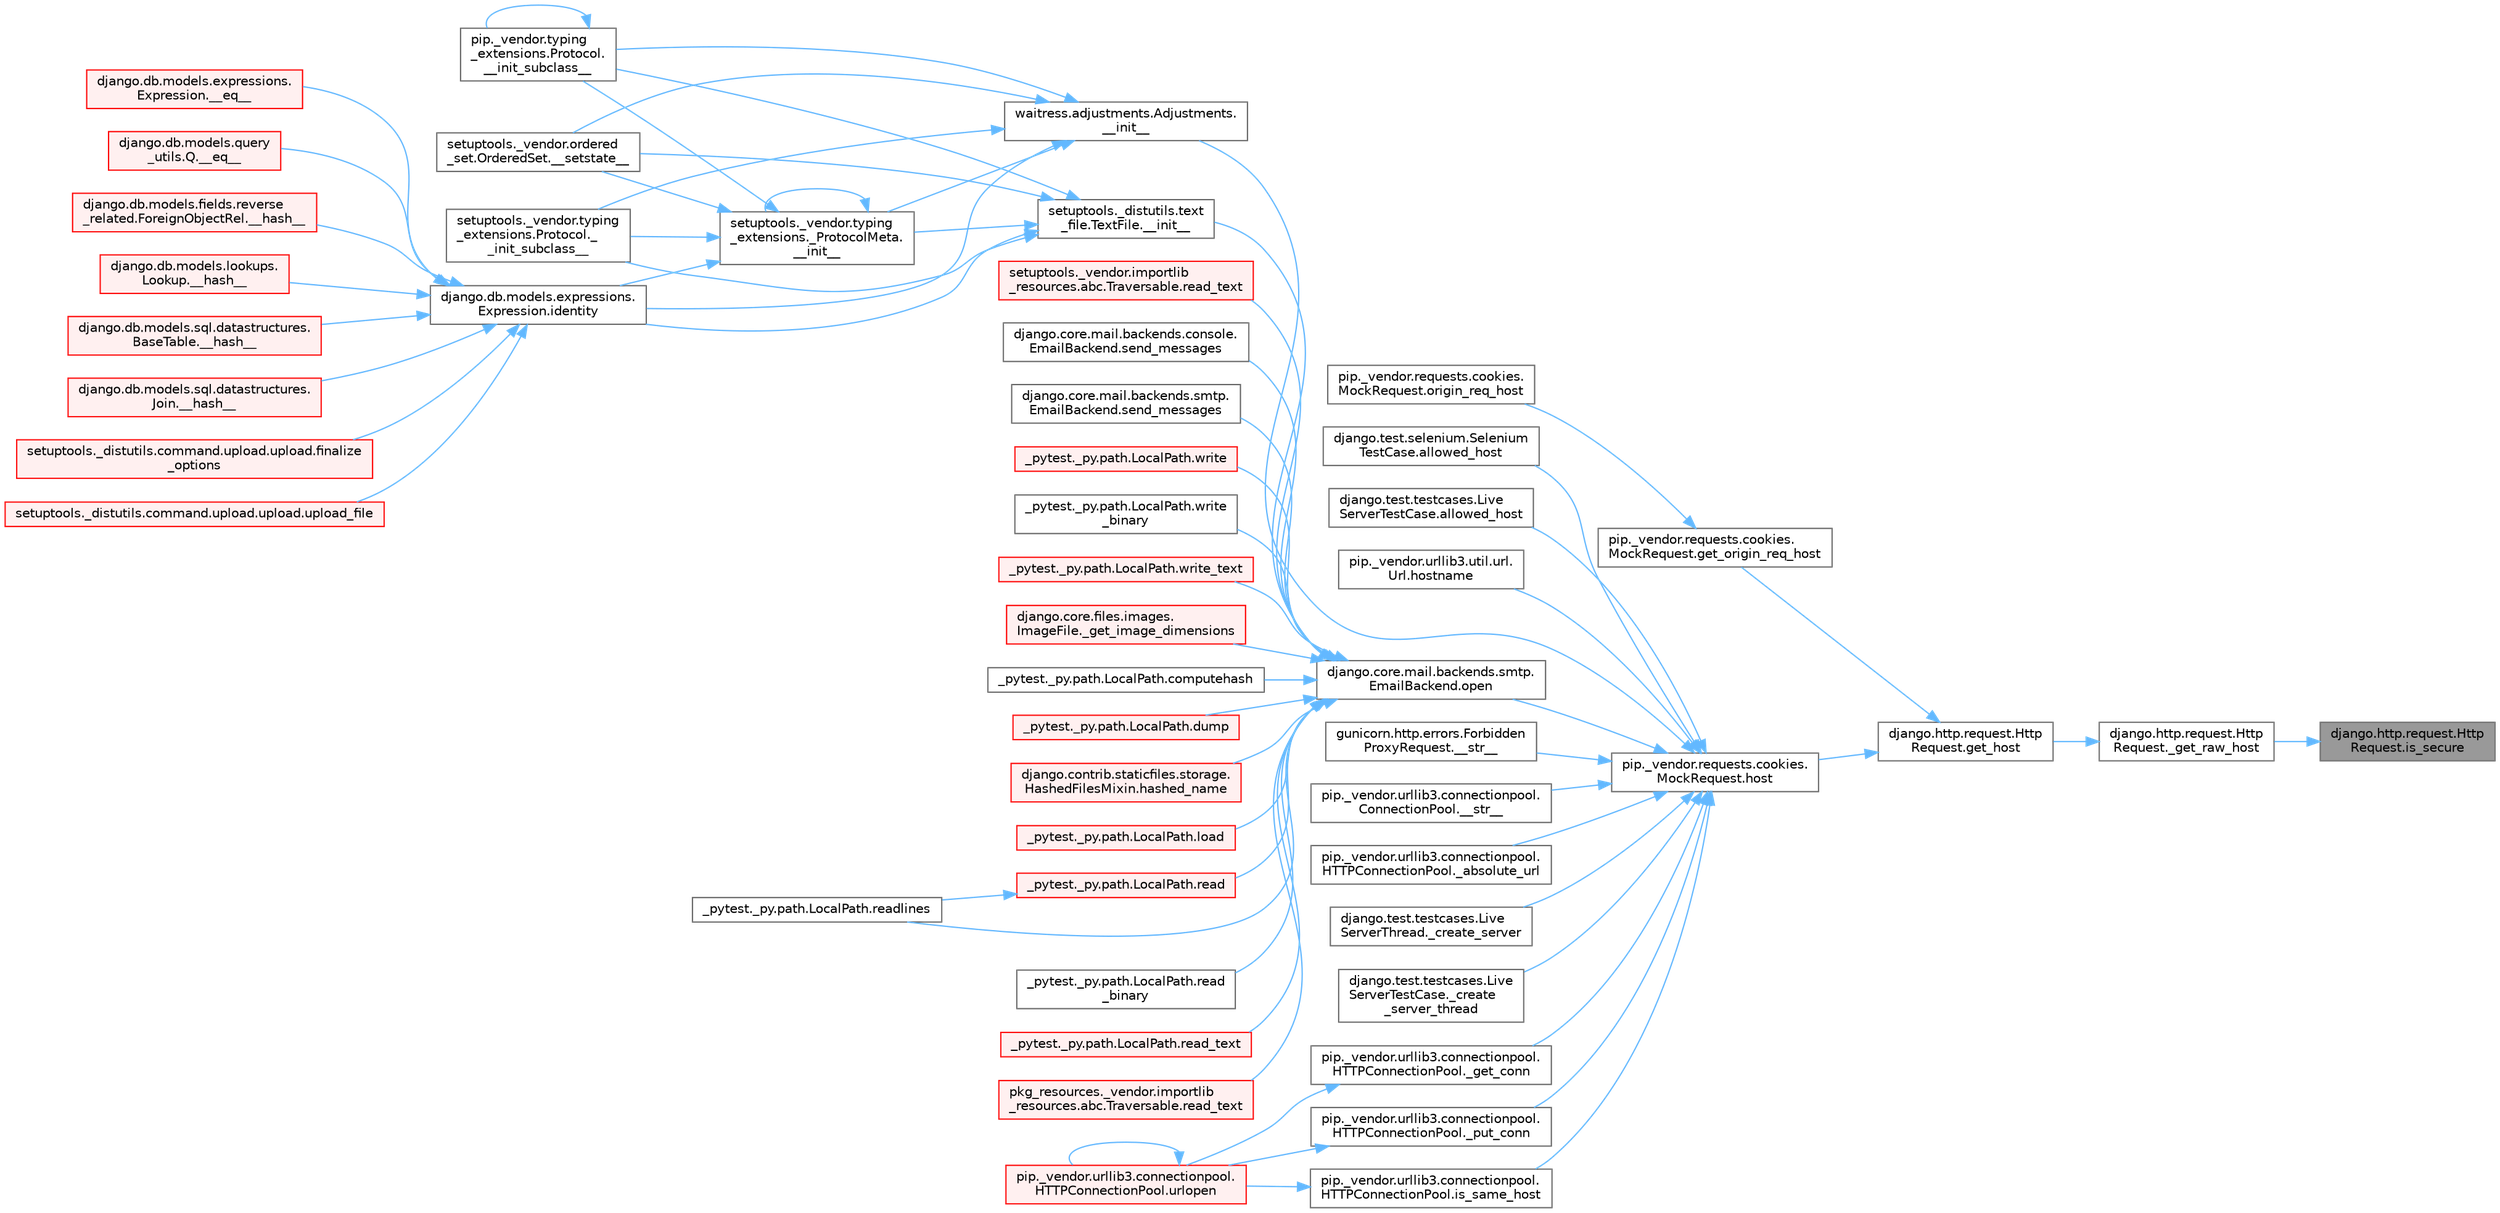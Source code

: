 digraph "django.http.request.HttpRequest.is_secure"
{
 // LATEX_PDF_SIZE
  bgcolor="transparent";
  edge [fontname=Helvetica,fontsize=10,labelfontname=Helvetica,labelfontsize=10];
  node [fontname=Helvetica,fontsize=10,shape=box,height=0.2,width=0.4];
  rankdir="RL";
  Node1 [id="Node000001",label="django.http.request.Http\lRequest.is_secure",height=0.2,width=0.4,color="gray40", fillcolor="grey60", style="filled", fontcolor="black",tooltip=" "];
  Node1 -> Node2 [id="edge1_Node000001_Node000002",dir="back",color="steelblue1",style="solid",tooltip=" "];
  Node2 [id="Node000002",label="django.http.request.Http\lRequest._get_raw_host",height=0.2,width=0.4,color="grey40", fillcolor="white", style="filled",URL="$classdjango_1_1http_1_1request_1_1_http_request.html#a4af1d0475edb9ed265670ae53f202d4d",tooltip=" "];
  Node2 -> Node3 [id="edge2_Node000002_Node000003",dir="back",color="steelblue1",style="solid",tooltip=" "];
  Node3 [id="Node000003",label="django.http.request.Http\lRequest.get_host",height=0.2,width=0.4,color="grey40", fillcolor="white", style="filled",URL="$classdjango_1_1http_1_1request_1_1_http_request.html#a24ec01aa893820b82d0387c09832d97e",tooltip=" "];
  Node3 -> Node4 [id="edge3_Node000003_Node000004",dir="back",color="steelblue1",style="solid",tooltip=" "];
  Node4 [id="Node000004",label="pip._vendor.requests.cookies.\lMockRequest.get_origin_req_host",height=0.2,width=0.4,color="grey40", fillcolor="white", style="filled",URL="$classpip_1_1__vendor_1_1requests_1_1cookies_1_1_mock_request.html#aebfc33a20586b0c28b93c656d6792a48",tooltip=" "];
  Node4 -> Node5 [id="edge4_Node000004_Node000005",dir="back",color="steelblue1",style="solid",tooltip=" "];
  Node5 [id="Node000005",label="pip._vendor.requests.cookies.\lMockRequest.origin_req_host",height=0.2,width=0.4,color="grey40", fillcolor="white", style="filled",URL="$classpip_1_1__vendor_1_1requests_1_1cookies_1_1_mock_request.html#a64e16b93e0f1f3f025a9822cf935a414",tooltip=" "];
  Node3 -> Node6 [id="edge5_Node000003_Node000006",dir="back",color="steelblue1",style="solid",tooltip=" "];
  Node6 [id="Node000006",label="pip._vendor.requests.cookies.\lMockRequest.host",height=0.2,width=0.4,color="grey40", fillcolor="white", style="filled",URL="$classpip_1_1__vendor_1_1requests_1_1cookies_1_1_mock_request.html#a4dde5bbc200e103c71177f84676767a1",tooltip=" "];
  Node6 -> Node7 [id="edge6_Node000006_Node000007",dir="back",color="steelblue1",style="solid",tooltip=" "];
  Node7 [id="Node000007",label="waitress.adjustments.Adjustments.\l__init__",height=0.2,width=0.4,color="grey40", fillcolor="white", style="filled",URL="$classwaitress_1_1adjustments_1_1_adjustments.html#acb6da03dfd3c350dac0597fb99c63c1b",tooltip=" "];
  Node7 -> Node8 [id="edge7_Node000007_Node000008",dir="back",color="steelblue1",style="solid",tooltip=" "];
  Node8 [id="Node000008",label="setuptools._vendor.typing\l_extensions._ProtocolMeta.\l__init__",height=0.2,width=0.4,color="grey40", fillcolor="white", style="filled",URL="$classsetuptools_1_1__vendor_1_1typing__extensions_1_1___protocol_meta.html#a7bbaff8ac6d19534b46bca363ee0b43a",tooltip=" "];
  Node8 -> Node8 [id="edge8_Node000008_Node000008",dir="back",color="steelblue1",style="solid",tooltip=" "];
  Node8 -> Node9 [id="edge9_Node000008_Node000009",dir="back",color="steelblue1",style="solid",tooltip=" "];
  Node9 [id="Node000009",label="pip._vendor.typing\l_extensions.Protocol.\l__init_subclass__",height=0.2,width=0.4,color="grey40", fillcolor="white", style="filled",URL="$classpip_1_1__vendor_1_1typing__extensions_1_1_protocol.html#a2916efc86cebb8aba6deb7fd30b33988",tooltip=" "];
  Node9 -> Node9 [id="edge10_Node000009_Node000009",dir="back",color="steelblue1",style="solid",tooltip=" "];
  Node8 -> Node10 [id="edge11_Node000008_Node000010",dir="back",color="steelblue1",style="solid",tooltip=" "];
  Node10 [id="Node000010",label="setuptools._vendor.typing\l_extensions.Protocol._\l_init_subclass__",height=0.2,width=0.4,color="grey40", fillcolor="white", style="filled",URL="$classsetuptools_1_1__vendor_1_1typing__extensions_1_1_protocol.html#ac6cbebc092a4724ab3704c5334059874",tooltip=" "];
  Node8 -> Node11 [id="edge12_Node000008_Node000011",dir="back",color="steelblue1",style="solid",tooltip=" "];
  Node11 [id="Node000011",label="setuptools._vendor.ordered\l_set.OrderedSet.__setstate__",height=0.2,width=0.4,color="grey40", fillcolor="white", style="filled",URL="$classsetuptools_1_1__vendor_1_1ordered__set_1_1_ordered_set.html#aa7f7de9d987829525d06db565fe1b4a1",tooltip=" "];
  Node8 -> Node12 [id="edge13_Node000008_Node000012",dir="back",color="steelblue1",style="solid",tooltip=" "];
  Node12 [id="Node000012",label="django.db.models.expressions.\lExpression.identity",height=0.2,width=0.4,color="grey40", fillcolor="white", style="filled",URL="$classdjango_1_1db_1_1models_1_1expressions_1_1_expression.html#a10048810b5eb8641acf3bc150731b925",tooltip=" "];
  Node12 -> Node13 [id="edge14_Node000012_Node000013",dir="back",color="steelblue1",style="solid",tooltip=" "];
  Node13 [id="Node000013",label="django.db.models.expressions.\lExpression.__eq__",height=0.2,width=0.4,color="red", fillcolor="#FFF0F0", style="filled",URL="$classdjango_1_1db_1_1models_1_1expressions_1_1_expression.html#adb4c2940b4e88b38771aac46593315e1",tooltip=" "];
  Node12 -> Node22 [id="edge15_Node000012_Node000022",dir="back",color="steelblue1",style="solid",tooltip=" "];
  Node22 [id="Node000022",label="django.db.models.query\l_utils.Q.__eq__",height=0.2,width=0.4,color="red", fillcolor="#FFF0F0", style="filled",URL="$classdjango_1_1db_1_1models_1_1query__utils_1_1_q.html#aa83c3e0a1d5257be65a946fcc4baf58a",tooltip=" "];
  Node12 -> Node23 [id="edge16_Node000012_Node000023",dir="back",color="steelblue1",style="solid",tooltip=" "];
  Node23 [id="Node000023",label="django.db.models.fields.reverse\l_related.ForeignObjectRel.__hash__",height=0.2,width=0.4,color="red", fillcolor="#FFF0F0", style="filled",URL="$classdjango_1_1db_1_1models_1_1fields_1_1reverse__related_1_1_foreign_object_rel.html#aa0478c97c51638ebbe5b348c9ace7a13",tooltip=" "];
  Node12 -> Node26 [id="edge17_Node000012_Node000026",dir="back",color="steelblue1",style="solid",tooltip=" "];
  Node26 [id="Node000026",label="django.db.models.lookups.\lLookup.__hash__",height=0.2,width=0.4,color="red", fillcolor="#FFF0F0", style="filled",URL="$classdjango_1_1db_1_1models_1_1lookups_1_1_lookup.html#a05201ecef16ee5ad8c9a403b7ebbc268",tooltip=" "];
  Node12 -> Node27 [id="edge18_Node000012_Node000027",dir="back",color="steelblue1",style="solid",tooltip=" "];
  Node27 [id="Node000027",label="django.db.models.sql.datastructures.\lBaseTable.__hash__",height=0.2,width=0.4,color="red", fillcolor="#FFF0F0", style="filled",URL="$classdjango_1_1db_1_1models_1_1sql_1_1datastructures_1_1_base_table.html#aebcfbba4343eb7a1520718b608feaaa6",tooltip=" "];
  Node12 -> Node28 [id="edge19_Node000012_Node000028",dir="back",color="steelblue1",style="solid",tooltip=" "];
  Node28 [id="Node000028",label="django.db.models.sql.datastructures.\lJoin.__hash__",height=0.2,width=0.4,color="red", fillcolor="#FFF0F0", style="filled",URL="$classdjango_1_1db_1_1models_1_1sql_1_1datastructures_1_1_join.html#adcb5282598b4e04b92f6bd262f0d360c",tooltip=" "];
  Node12 -> Node29 [id="edge20_Node000012_Node000029",dir="back",color="steelblue1",style="solid",tooltip=" "];
  Node29 [id="Node000029",label="setuptools._distutils.command.upload.upload.finalize\l_options",height=0.2,width=0.4,color="red", fillcolor="#FFF0F0", style="filled",URL="$classsetuptools_1_1__distutils_1_1command_1_1upload_1_1upload.html#a9c94c240a676c164b8b18a141bc48c4c",tooltip=" "];
  Node12 -> Node36 [id="edge21_Node000012_Node000036",dir="back",color="steelblue1",style="solid",tooltip=" "];
  Node36 [id="Node000036",label="setuptools._distutils.command.upload.upload.upload_file",height=0.2,width=0.4,color="red", fillcolor="#FFF0F0", style="filled",URL="$classsetuptools_1_1__distutils_1_1command_1_1upload_1_1upload.html#aa7d9089079f68edc3d38061fcc04211f",tooltip=" "];
  Node7 -> Node9 [id="edge22_Node000007_Node000009",dir="back",color="steelblue1",style="solid",tooltip=" "];
  Node7 -> Node10 [id="edge23_Node000007_Node000010",dir="back",color="steelblue1",style="solid",tooltip=" "];
  Node7 -> Node11 [id="edge24_Node000007_Node000011",dir="back",color="steelblue1",style="solid",tooltip=" "];
  Node7 -> Node12 [id="edge25_Node000007_Node000012",dir="back",color="steelblue1",style="solid",tooltip=" "];
  Node6 -> Node39 [id="edge26_Node000006_Node000039",dir="back",color="steelblue1",style="solid",tooltip=" "];
  Node39 [id="Node000039",label="gunicorn.http.errors.Forbidden\lProxyRequest.__str__",height=0.2,width=0.4,color="grey40", fillcolor="white", style="filled",URL="$classgunicorn_1_1http_1_1errors_1_1_forbidden_proxy_request.html#ad009d7d3700224b35c6121c3e3406d23",tooltip=" "];
  Node6 -> Node40 [id="edge27_Node000006_Node000040",dir="back",color="steelblue1",style="solid",tooltip=" "];
  Node40 [id="Node000040",label="pip._vendor.urllib3.connectionpool.\lConnectionPool.__str__",height=0.2,width=0.4,color="grey40", fillcolor="white", style="filled",URL="$classpip_1_1__vendor_1_1urllib3_1_1connectionpool_1_1_connection_pool.html#aa13b13a897b5cd56384ae39c00643189",tooltip=" "];
  Node6 -> Node41 [id="edge28_Node000006_Node000041",dir="back",color="steelblue1",style="solid",tooltip=" "];
  Node41 [id="Node000041",label="pip._vendor.urllib3.connectionpool.\lHTTPConnectionPool._absolute_url",height=0.2,width=0.4,color="grey40", fillcolor="white", style="filled",URL="$classpip_1_1__vendor_1_1urllib3_1_1connectionpool_1_1_h_t_t_p_connection_pool.html#a17a41251f7e805a4c181e1f31de4e65d",tooltip=" "];
  Node6 -> Node42 [id="edge29_Node000006_Node000042",dir="back",color="steelblue1",style="solid",tooltip=" "];
  Node42 [id="Node000042",label="django.test.testcases.Live\lServerThread._create_server",height=0.2,width=0.4,color="grey40", fillcolor="white", style="filled",URL="$classdjango_1_1test_1_1testcases_1_1_live_server_thread.html#a6c7f14fa15aaa838908f0293418bcf4a",tooltip=" "];
  Node6 -> Node43 [id="edge30_Node000006_Node000043",dir="back",color="steelblue1",style="solid",tooltip=" "];
  Node43 [id="Node000043",label="django.test.testcases.Live\lServerTestCase._create\l_server_thread",height=0.2,width=0.4,color="grey40", fillcolor="white", style="filled",URL="$classdjango_1_1test_1_1testcases_1_1_live_server_test_case.html#a20c7410f19e572c6b793ef3d1b73da64",tooltip=" "];
  Node6 -> Node44 [id="edge31_Node000006_Node000044",dir="back",color="steelblue1",style="solid",tooltip=" "];
  Node44 [id="Node000044",label="pip._vendor.urllib3.connectionpool.\lHTTPConnectionPool._get_conn",height=0.2,width=0.4,color="grey40", fillcolor="white", style="filled",URL="$classpip_1_1__vendor_1_1urllib3_1_1connectionpool_1_1_h_t_t_p_connection_pool.html#a9e54ab388e1655911664b7d0424aaa38",tooltip=" "];
  Node44 -> Node45 [id="edge32_Node000044_Node000045",dir="back",color="steelblue1",style="solid",tooltip=" "];
  Node45 [id="Node000045",label="pip._vendor.urllib3.connectionpool.\lHTTPConnectionPool.urlopen",height=0.2,width=0.4,color="red", fillcolor="#FFF0F0", style="filled",URL="$classpip_1_1__vendor_1_1urllib3_1_1connectionpool_1_1_h_t_t_p_connection_pool.html#ae35894f81da52ce45fa069cb5e1623c6",tooltip=" "];
  Node45 -> Node45 [id="edge33_Node000045_Node000045",dir="back",color="steelblue1",style="solid",tooltip=" "];
  Node6 -> Node3197 [id="edge34_Node000006_Node003197",dir="back",color="steelblue1",style="solid",tooltip=" "];
  Node3197 [id="Node003197",label="pip._vendor.urllib3.connectionpool.\lHTTPConnectionPool._put_conn",height=0.2,width=0.4,color="grey40", fillcolor="white", style="filled",URL="$classpip_1_1__vendor_1_1urllib3_1_1connectionpool_1_1_h_t_t_p_connection_pool.html#ad54913eb43d0bfce9d51602670aa4cd9",tooltip=" "];
  Node3197 -> Node45 [id="edge35_Node003197_Node000045",dir="back",color="steelblue1",style="solid",tooltip=" "];
  Node6 -> Node3198 [id="edge36_Node000006_Node003198",dir="back",color="steelblue1",style="solid",tooltip=" "];
  Node3198 [id="Node003198",label="django.test.selenium.Selenium\lTestCase.allowed_host",height=0.2,width=0.4,color="grey40", fillcolor="white", style="filled",URL="$classdjango_1_1test_1_1selenium_1_1_selenium_test_case.html#a97672c41dfc1091b4b9cdf1385e534ee",tooltip=" "];
  Node6 -> Node3199 [id="edge37_Node000006_Node003199",dir="back",color="steelblue1",style="solid",tooltip=" "];
  Node3199 [id="Node003199",label="django.test.testcases.Live\lServerTestCase.allowed_host",height=0.2,width=0.4,color="grey40", fillcolor="white", style="filled",URL="$classdjango_1_1test_1_1testcases_1_1_live_server_test_case.html#a034915791ee4e9eee7d89d1eeff3d8a4",tooltip=" "];
  Node6 -> Node3200 [id="edge38_Node000006_Node003200",dir="back",color="steelblue1",style="solid",tooltip=" "];
  Node3200 [id="Node003200",label="pip._vendor.urllib3.util.url.\lUrl.hostname",height=0.2,width=0.4,color="grey40", fillcolor="white", style="filled",URL="$classpip_1_1__vendor_1_1urllib3_1_1util_1_1url_1_1_url.html#a68d1d5a2d84016d84c46816c6b822587",tooltip=" "];
  Node6 -> Node3201 [id="edge39_Node000006_Node003201",dir="back",color="steelblue1",style="solid",tooltip=" "];
  Node3201 [id="Node003201",label="pip._vendor.urllib3.connectionpool.\lHTTPConnectionPool.is_same_host",height=0.2,width=0.4,color="grey40", fillcolor="white", style="filled",URL="$classpip_1_1__vendor_1_1urllib3_1_1connectionpool_1_1_h_t_t_p_connection_pool.html#a6776ab37efc3224608f1ab48d4df8209",tooltip=" "];
  Node3201 -> Node45 [id="edge40_Node003201_Node000045",dir="back",color="steelblue1",style="solid",tooltip=" "];
  Node6 -> Node3202 [id="edge41_Node000006_Node003202",dir="back",color="steelblue1",style="solid",tooltip=" "];
  Node3202 [id="Node003202",label="django.core.mail.backends.smtp.\lEmailBackend.open",height=0.2,width=0.4,color="grey40", fillcolor="white", style="filled",URL="$classdjango_1_1core_1_1mail_1_1backends_1_1smtp_1_1_email_backend.html#a739b3a346c87c0fd9854f988b8a4dd3a",tooltip=" "];
  Node3202 -> Node56 [id="edge42_Node003202_Node000056",dir="back",color="steelblue1",style="solid",tooltip=" "];
  Node56 [id="Node000056",label="setuptools._distutils.text\l_file.TextFile.__init__",height=0.2,width=0.4,color="grey40", fillcolor="white", style="filled",URL="$classsetuptools_1_1__distutils_1_1text__file_1_1_text_file.html#aeb26f34e394b4e658295391382cc8813",tooltip=" "];
  Node56 -> Node8 [id="edge43_Node000056_Node000008",dir="back",color="steelblue1",style="solid",tooltip=" "];
  Node56 -> Node9 [id="edge44_Node000056_Node000009",dir="back",color="steelblue1",style="solid",tooltip=" "];
  Node56 -> Node10 [id="edge45_Node000056_Node000010",dir="back",color="steelblue1",style="solid",tooltip=" "];
  Node56 -> Node11 [id="edge46_Node000056_Node000011",dir="back",color="steelblue1",style="solid",tooltip=" "];
  Node56 -> Node12 [id="edge47_Node000056_Node000012",dir="back",color="steelblue1",style="solid",tooltip=" "];
  Node3202 -> Node57 [id="edge48_Node003202_Node000057",dir="back",color="steelblue1",style="solid",tooltip=" "];
  Node57 [id="Node000057",label="django.core.files.images.\lImageFile._get_image_dimensions",height=0.2,width=0.4,color="red", fillcolor="#FFF0F0", style="filled",URL="$classdjango_1_1core_1_1files_1_1images_1_1_image_file.html#a2832e2235f63c851f4652a4ea59ec924",tooltip=" "];
  Node3202 -> Node832 [id="edge49_Node003202_Node000832",dir="back",color="steelblue1",style="solid",tooltip=" "];
  Node832 [id="Node000832",label="_pytest._py.path.LocalPath.computehash",height=0.2,width=0.4,color="grey40", fillcolor="white", style="filled",URL="$class__pytest_1_1__py_1_1path_1_1_local_path.html#aa82d067bed26e6655d315d858254160b",tooltip=" "];
  Node3202 -> Node833 [id="edge50_Node003202_Node000833",dir="back",color="steelblue1",style="solid",tooltip=" "];
  Node833 [id="Node000833",label="_pytest._py.path.LocalPath.dump",height=0.2,width=0.4,color="red", fillcolor="#FFF0F0", style="filled",URL="$class__pytest_1_1__py_1_1path_1_1_local_path.html#a2f45e7b54f2823ed6746a19107ae68b4",tooltip=" "];
  Node3202 -> Node575 [id="edge51_Node003202_Node000575",dir="back",color="steelblue1",style="solid",tooltip=" "];
  Node575 [id="Node000575",label="django.contrib.staticfiles.storage.\lHashedFilesMixin.hashed_name",height=0.2,width=0.4,color="red", fillcolor="#FFF0F0", style="filled",URL="$classdjango_1_1contrib_1_1staticfiles_1_1storage_1_1_hashed_files_mixin.html#aa30283e5d1a2177cf975b44ae95e45e4",tooltip=" "];
  Node3202 -> Node835 [id="edge52_Node003202_Node000835",dir="back",color="steelblue1",style="solid",tooltip=" "];
  Node835 [id="Node000835",label="_pytest._py.path.LocalPath.load",height=0.2,width=0.4,color="red", fillcolor="#FFF0F0", style="filled",URL="$class__pytest_1_1__py_1_1path_1_1_local_path.html#a284b118886fe9a033c146647826faf72",tooltip=" "];
  Node3202 -> Node836 [id="edge53_Node003202_Node000836",dir="back",color="steelblue1",style="solid",tooltip=" "];
  Node836 [id="Node000836",label="_pytest._py.path.LocalPath.read",height=0.2,width=0.4,color="red", fillcolor="#FFF0F0", style="filled",URL="$class__pytest_1_1__py_1_1path_1_1_local_path.html#a8640b65f715ce8a258379deb78a68fd8",tooltip=" "];
  Node836 -> Node1123 [id="edge54_Node000836_Node001123",dir="back",color="steelblue1",style="solid",tooltip=" "];
  Node1123 [id="Node001123",label="_pytest._py.path.LocalPath.readlines",height=0.2,width=0.4,color="grey40", fillcolor="white", style="filled",URL="$class__pytest_1_1__py_1_1path_1_1_local_path.html#ab4ae86092b85919c6d43e793d049c3b3",tooltip=" "];
  Node3202 -> Node872 [id="edge55_Node003202_Node000872",dir="back",color="steelblue1",style="solid",tooltip=" "];
  Node872 [id="Node000872",label="_pytest._py.path.LocalPath.read\l_binary",height=0.2,width=0.4,color="grey40", fillcolor="white", style="filled",URL="$class__pytest_1_1__py_1_1path_1_1_local_path.html#adc47986c47c70f2b5889b85af157cd59",tooltip=" "];
  Node3202 -> Node873 [id="edge56_Node003202_Node000873",dir="back",color="steelblue1",style="solid",tooltip=" "];
  Node873 [id="Node000873",label="_pytest._py.path.LocalPath.read_text",height=0.2,width=0.4,color="red", fillcolor="#FFF0F0", style="filled",URL="$class__pytest_1_1__py_1_1path_1_1_local_path.html#aea3efa14b998c32e27f6604263858398",tooltip=" "];
  Node3202 -> Node1147 [id="edge57_Node003202_Node001147",dir="back",color="steelblue1",style="solid",tooltip=" "];
  Node1147 [id="Node001147",label="pkg_resources._vendor.importlib\l_resources.abc.Traversable.read_text",height=0.2,width=0.4,color="red", fillcolor="#FFF0F0", style="filled",URL="$classpkg__resources_1_1__vendor_1_1importlib__resources_1_1abc_1_1_traversable.html#a2fa0982edeea4b5f1a38953c1d81f10b",tooltip=" "];
  Node3202 -> Node1396 [id="edge58_Node003202_Node001396",dir="back",color="steelblue1",style="solid",tooltip=" "];
  Node1396 [id="Node001396",label="setuptools._vendor.importlib\l_resources.abc.Traversable.read_text",height=0.2,width=0.4,color="red", fillcolor="#FFF0F0", style="filled",URL="$classsetuptools_1_1__vendor_1_1importlib__resources_1_1abc_1_1_traversable.html#aee408e70fdcc58915b97b67f3dd981a3",tooltip=" "];
  Node3202 -> Node1123 [id="edge59_Node003202_Node001123",dir="back",color="steelblue1",style="solid",tooltip=" "];
  Node3202 -> Node1397 [id="edge60_Node003202_Node001397",dir="back",color="steelblue1",style="solid",tooltip=" "];
  Node1397 [id="Node001397",label="django.core.mail.backends.console.\lEmailBackend.send_messages",height=0.2,width=0.4,color="grey40", fillcolor="white", style="filled",URL="$classdjango_1_1core_1_1mail_1_1backends_1_1console_1_1_email_backend.html#ae3c7f922df87a228638e98cbb97a3deb",tooltip=" "];
  Node3202 -> Node1398 [id="edge61_Node003202_Node001398",dir="back",color="steelblue1",style="solid",tooltip=" "];
  Node1398 [id="Node001398",label="django.core.mail.backends.smtp.\lEmailBackend.send_messages",height=0.2,width=0.4,color="grey40", fillcolor="white", style="filled",URL="$classdjango_1_1core_1_1mail_1_1backends_1_1smtp_1_1_email_backend.html#a0d829964e867581b24047266e5c3dca6",tooltip=" "];
  Node3202 -> Node1399 [id="edge62_Node003202_Node001399",dir="back",color="steelblue1",style="solid",tooltip=" "];
  Node1399 [id="Node001399",label="_pytest._py.path.LocalPath.write",height=0.2,width=0.4,color="red", fillcolor="#FFF0F0", style="filled",URL="$class__pytest_1_1__py_1_1path_1_1_local_path.html#a8f782fcf3e7b991a42259724f3d25de2",tooltip=" "];
  Node3202 -> Node1400 [id="edge63_Node003202_Node001400",dir="back",color="steelblue1",style="solid",tooltip=" "];
  Node1400 [id="Node001400",label="_pytest._py.path.LocalPath.write\l_binary",height=0.2,width=0.4,color="grey40", fillcolor="white", style="filled",URL="$class__pytest_1_1__py_1_1path_1_1_local_path.html#a7534a4f27649c991dcbf86175776d5d9",tooltip=" "];
  Node3202 -> Node1401 [id="edge64_Node003202_Node001401",dir="back",color="steelblue1",style="solid",tooltip=" "];
  Node1401 [id="Node001401",label="_pytest._py.path.LocalPath.write_text",height=0.2,width=0.4,color="red", fillcolor="#FFF0F0", style="filled",URL="$class__pytest_1_1__py_1_1path_1_1_local_path.html#aa5dd623ba884ffb1a61b8a65bfb38d1f",tooltip=" "];
}
